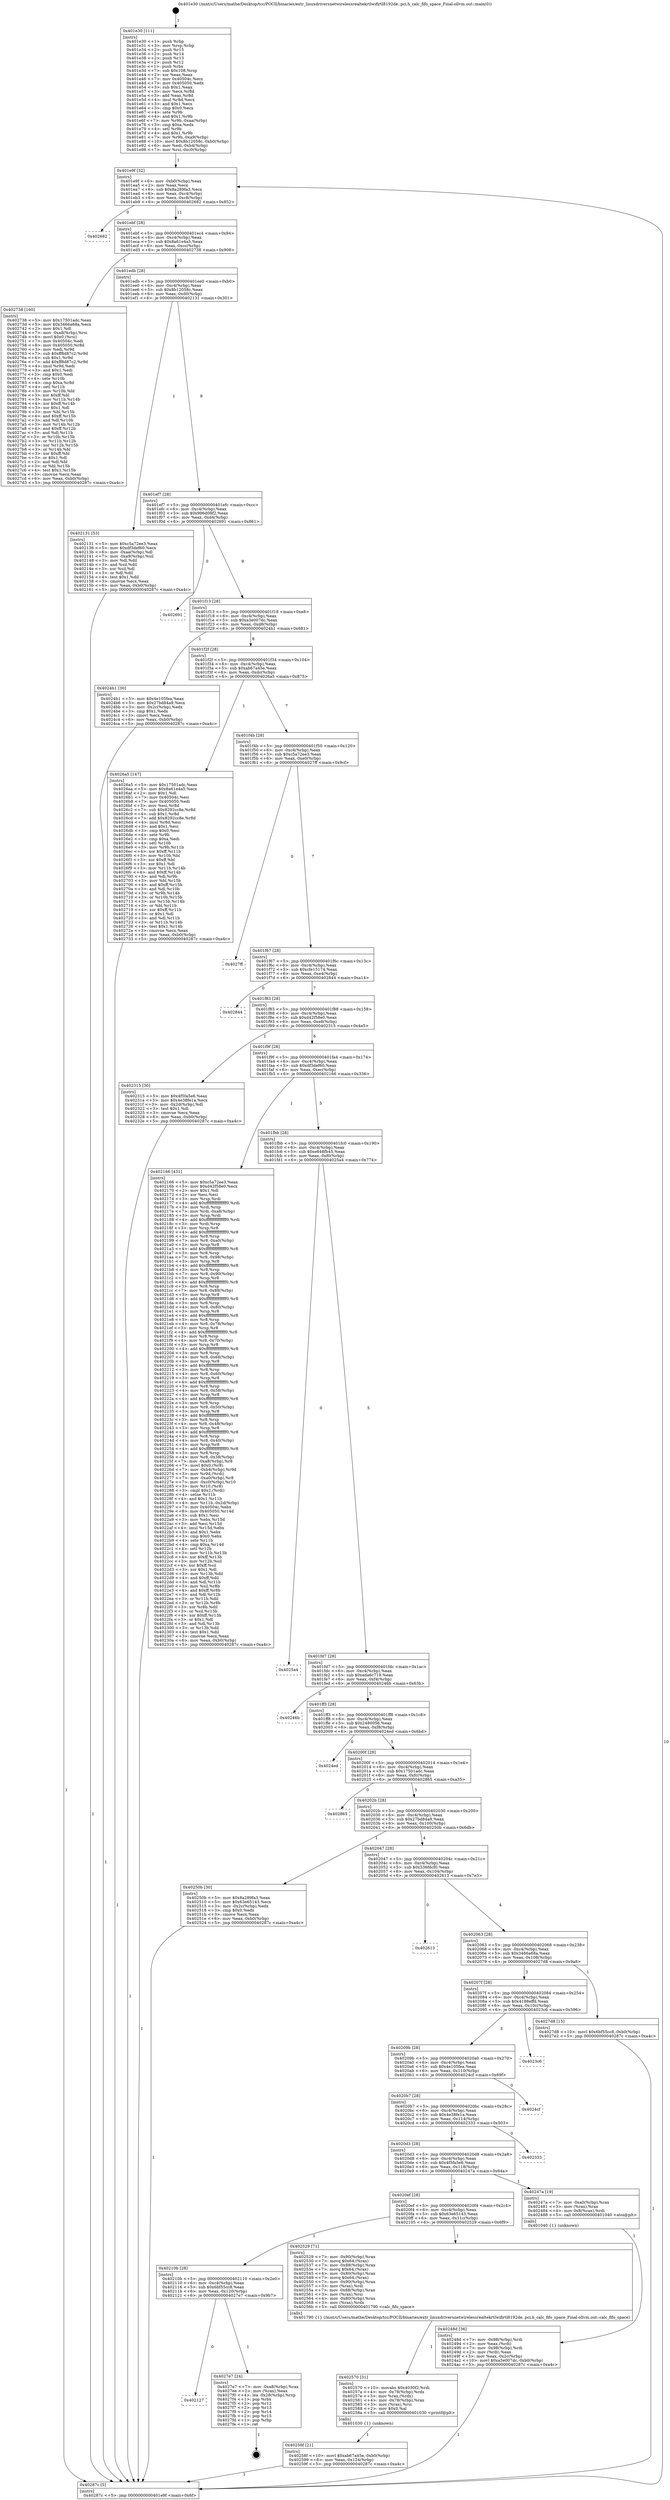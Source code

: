 digraph "0x401e30" {
  label = "0x401e30 (/mnt/c/Users/mathe/Desktop/tcc/POCII/binaries/extr_linuxdriversnetwirelessrealtekrtlwifirtl8192de..pci.h_calc_fifo_space_Final-ollvm.out::main(0))"
  labelloc = "t"
  node[shape=record]

  Entry [label="",width=0.3,height=0.3,shape=circle,fillcolor=black,style=filled]
  "0x401e9f" [label="{
     0x401e9f [32]\l
     | [instrs]\l
     &nbsp;&nbsp;0x401e9f \<+6\>: mov -0xb0(%rbp),%eax\l
     &nbsp;&nbsp;0x401ea5 \<+2\>: mov %eax,%ecx\l
     &nbsp;&nbsp;0x401ea7 \<+6\>: sub $0x8a289fa3,%ecx\l
     &nbsp;&nbsp;0x401ead \<+6\>: mov %eax,-0xc4(%rbp)\l
     &nbsp;&nbsp;0x401eb3 \<+6\>: mov %ecx,-0xc8(%rbp)\l
     &nbsp;&nbsp;0x401eb9 \<+6\>: je 0000000000402682 \<main+0x852\>\l
  }"]
  "0x402682" [label="{
     0x402682\l
  }", style=dashed]
  "0x401ebf" [label="{
     0x401ebf [28]\l
     | [instrs]\l
     &nbsp;&nbsp;0x401ebf \<+5\>: jmp 0000000000401ec4 \<main+0x94\>\l
     &nbsp;&nbsp;0x401ec4 \<+6\>: mov -0xc4(%rbp),%eax\l
     &nbsp;&nbsp;0x401eca \<+5\>: sub $0x8a61e4a5,%eax\l
     &nbsp;&nbsp;0x401ecf \<+6\>: mov %eax,-0xcc(%rbp)\l
     &nbsp;&nbsp;0x401ed5 \<+6\>: je 0000000000402738 \<main+0x908\>\l
  }"]
  Exit [label="",width=0.3,height=0.3,shape=circle,fillcolor=black,style=filled,peripheries=2]
  "0x402738" [label="{
     0x402738 [160]\l
     | [instrs]\l
     &nbsp;&nbsp;0x402738 \<+5\>: mov $0x17501adc,%eax\l
     &nbsp;&nbsp;0x40273d \<+5\>: mov $0x3466a68a,%ecx\l
     &nbsp;&nbsp;0x402742 \<+2\>: mov $0x1,%dl\l
     &nbsp;&nbsp;0x402744 \<+7\>: mov -0xa8(%rbp),%rsi\l
     &nbsp;&nbsp;0x40274b \<+6\>: movl $0x0,(%rsi)\l
     &nbsp;&nbsp;0x402751 \<+7\>: mov 0x40504c,%edi\l
     &nbsp;&nbsp;0x402758 \<+8\>: mov 0x405050,%r8d\l
     &nbsp;&nbsp;0x402760 \<+3\>: mov %edi,%r9d\l
     &nbsp;&nbsp;0x402763 \<+7\>: sub $0xff8d87c2,%r9d\l
     &nbsp;&nbsp;0x40276a \<+4\>: sub $0x1,%r9d\l
     &nbsp;&nbsp;0x40276e \<+7\>: add $0xff8d87c2,%r9d\l
     &nbsp;&nbsp;0x402775 \<+4\>: imul %r9d,%edi\l
     &nbsp;&nbsp;0x402779 \<+3\>: and $0x1,%edi\l
     &nbsp;&nbsp;0x40277c \<+3\>: cmp $0x0,%edi\l
     &nbsp;&nbsp;0x40277f \<+4\>: sete %r10b\l
     &nbsp;&nbsp;0x402783 \<+4\>: cmp $0xa,%r8d\l
     &nbsp;&nbsp;0x402787 \<+4\>: setl %r11b\l
     &nbsp;&nbsp;0x40278b \<+3\>: mov %r10b,%bl\l
     &nbsp;&nbsp;0x40278e \<+3\>: xor $0xff,%bl\l
     &nbsp;&nbsp;0x402791 \<+3\>: mov %r11b,%r14b\l
     &nbsp;&nbsp;0x402794 \<+4\>: xor $0xff,%r14b\l
     &nbsp;&nbsp;0x402798 \<+3\>: xor $0x1,%dl\l
     &nbsp;&nbsp;0x40279b \<+3\>: mov %bl,%r15b\l
     &nbsp;&nbsp;0x40279e \<+4\>: and $0xff,%r15b\l
     &nbsp;&nbsp;0x4027a2 \<+3\>: and %dl,%r10b\l
     &nbsp;&nbsp;0x4027a5 \<+3\>: mov %r14b,%r12b\l
     &nbsp;&nbsp;0x4027a8 \<+4\>: and $0xff,%r12b\l
     &nbsp;&nbsp;0x4027ac \<+3\>: and %dl,%r11b\l
     &nbsp;&nbsp;0x4027af \<+3\>: or %r10b,%r15b\l
     &nbsp;&nbsp;0x4027b2 \<+3\>: or %r11b,%r12b\l
     &nbsp;&nbsp;0x4027b5 \<+3\>: xor %r12b,%r15b\l
     &nbsp;&nbsp;0x4027b8 \<+3\>: or %r14b,%bl\l
     &nbsp;&nbsp;0x4027bb \<+3\>: xor $0xff,%bl\l
     &nbsp;&nbsp;0x4027be \<+3\>: or $0x1,%dl\l
     &nbsp;&nbsp;0x4027c1 \<+2\>: and %dl,%bl\l
     &nbsp;&nbsp;0x4027c3 \<+3\>: or %bl,%r15b\l
     &nbsp;&nbsp;0x4027c6 \<+4\>: test $0x1,%r15b\l
     &nbsp;&nbsp;0x4027ca \<+3\>: cmovne %ecx,%eax\l
     &nbsp;&nbsp;0x4027cd \<+6\>: mov %eax,-0xb0(%rbp)\l
     &nbsp;&nbsp;0x4027d3 \<+5\>: jmp 000000000040287c \<main+0xa4c\>\l
  }"]
  "0x401edb" [label="{
     0x401edb [28]\l
     | [instrs]\l
     &nbsp;&nbsp;0x401edb \<+5\>: jmp 0000000000401ee0 \<main+0xb0\>\l
     &nbsp;&nbsp;0x401ee0 \<+6\>: mov -0xc4(%rbp),%eax\l
     &nbsp;&nbsp;0x401ee6 \<+5\>: sub $0x8b12058c,%eax\l
     &nbsp;&nbsp;0x401eeb \<+6\>: mov %eax,-0xd0(%rbp)\l
     &nbsp;&nbsp;0x401ef1 \<+6\>: je 0000000000402131 \<main+0x301\>\l
  }"]
  "0x402127" [label="{
     0x402127\l
  }", style=dashed]
  "0x402131" [label="{
     0x402131 [53]\l
     | [instrs]\l
     &nbsp;&nbsp;0x402131 \<+5\>: mov $0xc5a72ee3,%eax\l
     &nbsp;&nbsp;0x402136 \<+5\>: mov $0xdf3def60,%ecx\l
     &nbsp;&nbsp;0x40213b \<+6\>: mov -0xaa(%rbp),%dl\l
     &nbsp;&nbsp;0x402141 \<+7\>: mov -0xa9(%rbp),%sil\l
     &nbsp;&nbsp;0x402148 \<+3\>: mov %dl,%dil\l
     &nbsp;&nbsp;0x40214b \<+3\>: and %sil,%dil\l
     &nbsp;&nbsp;0x40214e \<+3\>: xor %sil,%dl\l
     &nbsp;&nbsp;0x402151 \<+3\>: or %dl,%dil\l
     &nbsp;&nbsp;0x402154 \<+4\>: test $0x1,%dil\l
     &nbsp;&nbsp;0x402158 \<+3\>: cmovne %ecx,%eax\l
     &nbsp;&nbsp;0x40215b \<+6\>: mov %eax,-0xb0(%rbp)\l
     &nbsp;&nbsp;0x402161 \<+5\>: jmp 000000000040287c \<main+0xa4c\>\l
  }"]
  "0x401ef7" [label="{
     0x401ef7 [28]\l
     | [instrs]\l
     &nbsp;&nbsp;0x401ef7 \<+5\>: jmp 0000000000401efc \<main+0xcc\>\l
     &nbsp;&nbsp;0x401efc \<+6\>: mov -0xc4(%rbp),%eax\l
     &nbsp;&nbsp;0x401f02 \<+5\>: sub $0x996d08f2,%eax\l
     &nbsp;&nbsp;0x401f07 \<+6\>: mov %eax,-0xd4(%rbp)\l
     &nbsp;&nbsp;0x401f0d \<+6\>: je 0000000000402691 \<main+0x861\>\l
  }"]
  "0x40287c" [label="{
     0x40287c [5]\l
     | [instrs]\l
     &nbsp;&nbsp;0x40287c \<+5\>: jmp 0000000000401e9f \<main+0x6f\>\l
  }"]
  "0x401e30" [label="{
     0x401e30 [111]\l
     | [instrs]\l
     &nbsp;&nbsp;0x401e30 \<+1\>: push %rbp\l
     &nbsp;&nbsp;0x401e31 \<+3\>: mov %rsp,%rbp\l
     &nbsp;&nbsp;0x401e34 \<+2\>: push %r15\l
     &nbsp;&nbsp;0x401e36 \<+2\>: push %r14\l
     &nbsp;&nbsp;0x401e38 \<+2\>: push %r13\l
     &nbsp;&nbsp;0x401e3a \<+2\>: push %r12\l
     &nbsp;&nbsp;0x401e3c \<+1\>: push %rbx\l
     &nbsp;&nbsp;0x401e3d \<+7\>: sub $0x108,%rsp\l
     &nbsp;&nbsp;0x401e44 \<+2\>: xor %eax,%eax\l
     &nbsp;&nbsp;0x401e46 \<+7\>: mov 0x40504c,%ecx\l
     &nbsp;&nbsp;0x401e4d \<+7\>: mov 0x405050,%edx\l
     &nbsp;&nbsp;0x401e54 \<+3\>: sub $0x1,%eax\l
     &nbsp;&nbsp;0x401e57 \<+3\>: mov %ecx,%r8d\l
     &nbsp;&nbsp;0x401e5a \<+3\>: add %eax,%r8d\l
     &nbsp;&nbsp;0x401e5d \<+4\>: imul %r8d,%ecx\l
     &nbsp;&nbsp;0x401e61 \<+3\>: and $0x1,%ecx\l
     &nbsp;&nbsp;0x401e64 \<+3\>: cmp $0x0,%ecx\l
     &nbsp;&nbsp;0x401e67 \<+4\>: sete %r9b\l
     &nbsp;&nbsp;0x401e6b \<+4\>: and $0x1,%r9b\l
     &nbsp;&nbsp;0x401e6f \<+7\>: mov %r9b,-0xaa(%rbp)\l
     &nbsp;&nbsp;0x401e76 \<+3\>: cmp $0xa,%edx\l
     &nbsp;&nbsp;0x401e79 \<+4\>: setl %r9b\l
     &nbsp;&nbsp;0x401e7d \<+4\>: and $0x1,%r9b\l
     &nbsp;&nbsp;0x401e81 \<+7\>: mov %r9b,-0xa9(%rbp)\l
     &nbsp;&nbsp;0x401e88 \<+10\>: movl $0x8b12058c,-0xb0(%rbp)\l
     &nbsp;&nbsp;0x401e92 \<+6\>: mov %edi,-0xb4(%rbp)\l
     &nbsp;&nbsp;0x401e98 \<+7\>: mov %rsi,-0xc0(%rbp)\l
  }"]
  "0x4027e7" [label="{
     0x4027e7 [24]\l
     | [instrs]\l
     &nbsp;&nbsp;0x4027e7 \<+7\>: mov -0xa8(%rbp),%rax\l
     &nbsp;&nbsp;0x4027ee \<+2\>: mov (%rax),%eax\l
     &nbsp;&nbsp;0x4027f0 \<+4\>: lea -0x28(%rbp),%rsp\l
     &nbsp;&nbsp;0x4027f4 \<+1\>: pop %rbx\l
     &nbsp;&nbsp;0x4027f5 \<+2\>: pop %r12\l
     &nbsp;&nbsp;0x4027f7 \<+2\>: pop %r13\l
     &nbsp;&nbsp;0x4027f9 \<+2\>: pop %r14\l
     &nbsp;&nbsp;0x4027fb \<+2\>: pop %r15\l
     &nbsp;&nbsp;0x4027fd \<+1\>: pop %rbp\l
     &nbsp;&nbsp;0x4027fe \<+1\>: ret\l
  }"]
  "0x402691" [label="{
     0x402691\l
  }", style=dashed]
  "0x401f13" [label="{
     0x401f13 [28]\l
     | [instrs]\l
     &nbsp;&nbsp;0x401f13 \<+5\>: jmp 0000000000401f18 \<main+0xe8\>\l
     &nbsp;&nbsp;0x401f18 \<+6\>: mov -0xc4(%rbp),%eax\l
     &nbsp;&nbsp;0x401f1e \<+5\>: sub $0xa3e007dc,%eax\l
     &nbsp;&nbsp;0x401f23 \<+6\>: mov %eax,-0xd8(%rbp)\l
     &nbsp;&nbsp;0x401f29 \<+6\>: je 00000000004024b1 \<main+0x681\>\l
  }"]
  "0x40258f" [label="{
     0x40258f [21]\l
     | [instrs]\l
     &nbsp;&nbsp;0x40258f \<+10\>: movl $0xab67a45e,-0xb0(%rbp)\l
     &nbsp;&nbsp;0x402599 \<+6\>: mov %eax,-0x124(%rbp)\l
     &nbsp;&nbsp;0x40259f \<+5\>: jmp 000000000040287c \<main+0xa4c\>\l
  }"]
  "0x4024b1" [label="{
     0x4024b1 [30]\l
     | [instrs]\l
     &nbsp;&nbsp;0x4024b1 \<+5\>: mov $0x4e105fea,%eax\l
     &nbsp;&nbsp;0x4024b6 \<+5\>: mov $0x27bd84a9,%ecx\l
     &nbsp;&nbsp;0x4024bb \<+3\>: mov -0x2c(%rbp),%edx\l
     &nbsp;&nbsp;0x4024be \<+3\>: cmp $0x1,%edx\l
     &nbsp;&nbsp;0x4024c1 \<+3\>: cmovl %ecx,%eax\l
     &nbsp;&nbsp;0x4024c4 \<+6\>: mov %eax,-0xb0(%rbp)\l
     &nbsp;&nbsp;0x4024ca \<+5\>: jmp 000000000040287c \<main+0xa4c\>\l
  }"]
  "0x401f2f" [label="{
     0x401f2f [28]\l
     | [instrs]\l
     &nbsp;&nbsp;0x401f2f \<+5\>: jmp 0000000000401f34 \<main+0x104\>\l
     &nbsp;&nbsp;0x401f34 \<+6\>: mov -0xc4(%rbp),%eax\l
     &nbsp;&nbsp;0x401f3a \<+5\>: sub $0xab67a45e,%eax\l
     &nbsp;&nbsp;0x401f3f \<+6\>: mov %eax,-0xdc(%rbp)\l
     &nbsp;&nbsp;0x401f45 \<+6\>: je 00000000004026a5 \<main+0x875\>\l
  }"]
  "0x402570" [label="{
     0x402570 [31]\l
     | [instrs]\l
     &nbsp;&nbsp;0x402570 \<+10\>: movabs $0x4030f2,%rdi\l
     &nbsp;&nbsp;0x40257a \<+4\>: mov -0x78(%rbp),%rdx\l
     &nbsp;&nbsp;0x40257e \<+3\>: mov %rax,(%rdx)\l
     &nbsp;&nbsp;0x402581 \<+4\>: mov -0x78(%rbp),%rax\l
     &nbsp;&nbsp;0x402585 \<+3\>: mov (%rax),%rsi\l
     &nbsp;&nbsp;0x402588 \<+2\>: mov $0x0,%al\l
     &nbsp;&nbsp;0x40258a \<+5\>: call 0000000000401030 \<printf@plt\>\l
     | [calls]\l
     &nbsp;&nbsp;0x401030 \{1\} (unknown)\l
  }"]
  "0x4026a5" [label="{
     0x4026a5 [147]\l
     | [instrs]\l
     &nbsp;&nbsp;0x4026a5 \<+5\>: mov $0x17501adc,%eax\l
     &nbsp;&nbsp;0x4026aa \<+5\>: mov $0x8a61e4a5,%ecx\l
     &nbsp;&nbsp;0x4026af \<+2\>: mov $0x1,%dl\l
     &nbsp;&nbsp;0x4026b1 \<+7\>: mov 0x40504c,%esi\l
     &nbsp;&nbsp;0x4026b8 \<+7\>: mov 0x405050,%edi\l
     &nbsp;&nbsp;0x4026bf \<+3\>: mov %esi,%r8d\l
     &nbsp;&nbsp;0x4026c2 \<+7\>: sub $0x8292cc8e,%r8d\l
     &nbsp;&nbsp;0x4026c9 \<+4\>: sub $0x1,%r8d\l
     &nbsp;&nbsp;0x4026cd \<+7\>: add $0x8292cc8e,%r8d\l
     &nbsp;&nbsp;0x4026d4 \<+4\>: imul %r8d,%esi\l
     &nbsp;&nbsp;0x4026d8 \<+3\>: and $0x1,%esi\l
     &nbsp;&nbsp;0x4026db \<+3\>: cmp $0x0,%esi\l
     &nbsp;&nbsp;0x4026de \<+4\>: sete %r9b\l
     &nbsp;&nbsp;0x4026e2 \<+3\>: cmp $0xa,%edi\l
     &nbsp;&nbsp;0x4026e5 \<+4\>: setl %r10b\l
     &nbsp;&nbsp;0x4026e9 \<+3\>: mov %r9b,%r11b\l
     &nbsp;&nbsp;0x4026ec \<+4\>: xor $0xff,%r11b\l
     &nbsp;&nbsp;0x4026f0 \<+3\>: mov %r10b,%bl\l
     &nbsp;&nbsp;0x4026f3 \<+3\>: xor $0xff,%bl\l
     &nbsp;&nbsp;0x4026f6 \<+3\>: xor $0x1,%dl\l
     &nbsp;&nbsp;0x4026f9 \<+3\>: mov %r11b,%r14b\l
     &nbsp;&nbsp;0x4026fc \<+4\>: and $0xff,%r14b\l
     &nbsp;&nbsp;0x402700 \<+3\>: and %dl,%r9b\l
     &nbsp;&nbsp;0x402703 \<+3\>: mov %bl,%r15b\l
     &nbsp;&nbsp;0x402706 \<+4\>: and $0xff,%r15b\l
     &nbsp;&nbsp;0x40270a \<+3\>: and %dl,%r10b\l
     &nbsp;&nbsp;0x40270d \<+3\>: or %r9b,%r14b\l
     &nbsp;&nbsp;0x402710 \<+3\>: or %r10b,%r15b\l
     &nbsp;&nbsp;0x402713 \<+3\>: xor %r15b,%r14b\l
     &nbsp;&nbsp;0x402716 \<+3\>: or %bl,%r11b\l
     &nbsp;&nbsp;0x402719 \<+4\>: xor $0xff,%r11b\l
     &nbsp;&nbsp;0x40271d \<+3\>: or $0x1,%dl\l
     &nbsp;&nbsp;0x402720 \<+3\>: and %dl,%r11b\l
     &nbsp;&nbsp;0x402723 \<+3\>: or %r11b,%r14b\l
     &nbsp;&nbsp;0x402726 \<+4\>: test $0x1,%r14b\l
     &nbsp;&nbsp;0x40272a \<+3\>: cmovne %ecx,%eax\l
     &nbsp;&nbsp;0x40272d \<+6\>: mov %eax,-0xb0(%rbp)\l
     &nbsp;&nbsp;0x402733 \<+5\>: jmp 000000000040287c \<main+0xa4c\>\l
  }"]
  "0x401f4b" [label="{
     0x401f4b [28]\l
     | [instrs]\l
     &nbsp;&nbsp;0x401f4b \<+5\>: jmp 0000000000401f50 \<main+0x120\>\l
     &nbsp;&nbsp;0x401f50 \<+6\>: mov -0xc4(%rbp),%eax\l
     &nbsp;&nbsp;0x401f56 \<+5\>: sub $0xc5a72ee3,%eax\l
     &nbsp;&nbsp;0x401f5b \<+6\>: mov %eax,-0xe0(%rbp)\l
     &nbsp;&nbsp;0x401f61 \<+6\>: je 00000000004027ff \<main+0x9cf\>\l
  }"]
  "0x40210b" [label="{
     0x40210b [28]\l
     | [instrs]\l
     &nbsp;&nbsp;0x40210b \<+5\>: jmp 0000000000402110 \<main+0x2e0\>\l
     &nbsp;&nbsp;0x402110 \<+6\>: mov -0xc4(%rbp),%eax\l
     &nbsp;&nbsp;0x402116 \<+5\>: sub $0x6bf55cc8,%eax\l
     &nbsp;&nbsp;0x40211b \<+6\>: mov %eax,-0x120(%rbp)\l
     &nbsp;&nbsp;0x402121 \<+6\>: je 00000000004027e7 \<main+0x9b7\>\l
  }"]
  "0x4027ff" [label="{
     0x4027ff\l
  }", style=dashed]
  "0x401f67" [label="{
     0x401f67 [28]\l
     | [instrs]\l
     &nbsp;&nbsp;0x401f67 \<+5\>: jmp 0000000000401f6c \<main+0x13c\>\l
     &nbsp;&nbsp;0x401f6c \<+6\>: mov -0xc4(%rbp),%eax\l
     &nbsp;&nbsp;0x401f72 \<+5\>: sub $0xcfe15174,%eax\l
     &nbsp;&nbsp;0x401f77 \<+6\>: mov %eax,-0xe4(%rbp)\l
     &nbsp;&nbsp;0x401f7d \<+6\>: je 0000000000402844 \<main+0xa14\>\l
  }"]
  "0x402529" [label="{
     0x402529 [71]\l
     | [instrs]\l
     &nbsp;&nbsp;0x402529 \<+7\>: mov -0x90(%rbp),%rax\l
     &nbsp;&nbsp;0x402530 \<+7\>: movq $0x64,(%rax)\l
     &nbsp;&nbsp;0x402537 \<+7\>: mov -0x88(%rbp),%rax\l
     &nbsp;&nbsp;0x40253e \<+7\>: movq $0x64,(%rax)\l
     &nbsp;&nbsp;0x402545 \<+4\>: mov -0x80(%rbp),%rax\l
     &nbsp;&nbsp;0x402549 \<+7\>: movq $0x64,(%rax)\l
     &nbsp;&nbsp;0x402550 \<+7\>: mov -0x90(%rbp),%rax\l
     &nbsp;&nbsp;0x402557 \<+3\>: mov (%rax),%rdi\l
     &nbsp;&nbsp;0x40255a \<+7\>: mov -0x88(%rbp),%rax\l
     &nbsp;&nbsp;0x402561 \<+3\>: mov (%rax),%rsi\l
     &nbsp;&nbsp;0x402564 \<+4\>: mov -0x80(%rbp),%rax\l
     &nbsp;&nbsp;0x402568 \<+3\>: mov (%rax),%rdx\l
     &nbsp;&nbsp;0x40256b \<+5\>: call 0000000000401790 \<calc_fifo_space\>\l
     | [calls]\l
     &nbsp;&nbsp;0x401790 \{1\} (/mnt/c/Users/mathe/Desktop/tcc/POCII/binaries/extr_linuxdriversnetwirelessrealtekrtlwifirtl8192de..pci.h_calc_fifo_space_Final-ollvm.out::calc_fifo_space)\l
  }"]
  "0x402844" [label="{
     0x402844\l
  }", style=dashed]
  "0x401f83" [label="{
     0x401f83 [28]\l
     | [instrs]\l
     &nbsp;&nbsp;0x401f83 \<+5\>: jmp 0000000000401f88 \<main+0x158\>\l
     &nbsp;&nbsp;0x401f88 \<+6\>: mov -0xc4(%rbp),%eax\l
     &nbsp;&nbsp;0x401f8e \<+5\>: sub $0xd42f58e0,%eax\l
     &nbsp;&nbsp;0x401f93 \<+6\>: mov %eax,-0xe8(%rbp)\l
     &nbsp;&nbsp;0x401f99 \<+6\>: je 0000000000402315 \<main+0x4e5\>\l
  }"]
  "0x40248d" [label="{
     0x40248d [36]\l
     | [instrs]\l
     &nbsp;&nbsp;0x40248d \<+7\>: mov -0x98(%rbp),%rdi\l
     &nbsp;&nbsp;0x402494 \<+2\>: mov %eax,(%rdi)\l
     &nbsp;&nbsp;0x402496 \<+7\>: mov -0x98(%rbp),%rdi\l
     &nbsp;&nbsp;0x40249d \<+2\>: mov (%rdi),%eax\l
     &nbsp;&nbsp;0x40249f \<+3\>: mov %eax,-0x2c(%rbp)\l
     &nbsp;&nbsp;0x4024a2 \<+10\>: movl $0xa3e007dc,-0xb0(%rbp)\l
     &nbsp;&nbsp;0x4024ac \<+5\>: jmp 000000000040287c \<main+0xa4c\>\l
  }"]
  "0x402315" [label="{
     0x402315 [30]\l
     | [instrs]\l
     &nbsp;&nbsp;0x402315 \<+5\>: mov $0x4f5fa5e6,%eax\l
     &nbsp;&nbsp;0x40231a \<+5\>: mov $0x4e38fe1a,%ecx\l
     &nbsp;&nbsp;0x40231f \<+3\>: mov -0x2d(%rbp),%dl\l
     &nbsp;&nbsp;0x402322 \<+3\>: test $0x1,%dl\l
     &nbsp;&nbsp;0x402325 \<+3\>: cmovne %ecx,%eax\l
     &nbsp;&nbsp;0x402328 \<+6\>: mov %eax,-0xb0(%rbp)\l
     &nbsp;&nbsp;0x40232e \<+5\>: jmp 000000000040287c \<main+0xa4c\>\l
  }"]
  "0x401f9f" [label="{
     0x401f9f [28]\l
     | [instrs]\l
     &nbsp;&nbsp;0x401f9f \<+5\>: jmp 0000000000401fa4 \<main+0x174\>\l
     &nbsp;&nbsp;0x401fa4 \<+6\>: mov -0xc4(%rbp),%eax\l
     &nbsp;&nbsp;0x401faa \<+5\>: sub $0xdf3def60,%eax\l
     &nbsp;&nbsp;0x401faf \<+6\>: mov %eax,-0xec(%rbp)\l
     &nbsp;&nbsp;0x401fb5 \<+6\>: je 0000000000402166 \<main+0x336\>\l
  }"]
  "0x4020ef" [label="{
     0x4020ef [28]\l
     | [instrs]\l
     &nbsp;&nbsp;0x4020ef \<+5\>: jmp 00000000004020f4 \<main+0x2c4\>\l
     &nbsp;&nbsp;0x4020f4 \<+6\>: mov -0xc4(%rbp),%eax\l
     &nbsp;&nbsp;0x4020fa \<+5\>: sub $0x63e65143,%eax\l
     &nbsp;&nbsp;0x4020ff \<+6\>: mov %eax,-0x11c(%rbp)\l
     &nbsp;&nbsp;0x402105 \<+6\>: je 0000000000402529 \<main+0x6f9\>\l
  }"]
  "0x402166" [label="{
     0x402166 [431]\l
     | [instrs]\l
     &nbsp;&nbsp;0x402166 \<+5\>: mov $0xc5a72ee3,%eax\l
     &nbsp;&nbsp;0x40216b \<+5\>: mov $0xd42f58e0,%ecx\l
     &nbsp;&nbsp;0x402170 \<+2\>: mov $0x1,%dl\l
     &nbsp;&nbsp;0x402172 \<+2\>: xor %esi,%esi\l
     &nbsp;&nbsp;0x402174 \<+3\>: mov %rsp,%rdi\l
     &nbsp;&nbsp;0x402177 \<+4\>: add $0xfffffffffffffff0,%rdi\l
     &nbsp;&nbsp;0x40217b \<+3\>: mov %rdi,%rsp\l
     &nbsp;&nbsp;0x40217e \<+7\>: mov %rdi,-0xa8(%rbp)\l
     &nbsp;&nbsp;0x402185 \<+3\>: mov %rsp,%rdi\l
     &nbsp;&nbsp;0x402188 \<+4\>: add $0xfffffffffffffff0,%rdi\l
     &nbsp;&nbsp;0x40218c \<+3\>: mov %rdi,%rsp\l
     &nbsp;&nbsp;0x40218f \<+3\>: mov %rsp,%r8\l
     &nbsp;&nbsp;0x402192 \<+4\>: add $0xfffffffffffffff0,%r8\l
     &nbsp;&nbsp;0x402196 \<+3\>: mov %r8,%rsp\l
     &nbsp;&nbsp;0x402199 \<+7\>: mov %r8,-0xa0(%rbp)\l
     &nbsp;&nbsp;0x4021a0 \<+3\>: mov %rsp,%r8\l
     &nbsp;&nbsp;0x4021a3 \<+4\>: add $0xfffffffffffffff0,%r8\l
     &nbsp;&nbsp;0x4021a7 \<+3\>: mov %r8,%rsp\l
     &nbsp;&nbsp;0x4021aa \<+7\>: mov %r8,-0x98(%rbp)\l
     &nbsp;&nbsp;0x4021b1 \<+3\>: mov %rsp,%r8\l
     &nbsp;&nbsp;0x4021b4 \<+4\>: add $0xfffffffffffffff0,%r8\l
     &nbsp;&nbsp;0x4021b8 \<+3\>: mov %r8,%rsp\l
     &nbsp;&nbsp;0x4021bb \<+7\>: mov %r8,-0x90(%rbp)\l
     &nbsp;&nbsp;0x4021c2 \<+3\>: mov %rsp,%r8\l
     &nbsp;&nbsp;0x4021c5 \<+4\>: add $0xfffffffffffffff0,%r8\l
     &nbsp;&nbsp;0x4021c9 \<+3\>: mov %r8,%rsp\l
     &nbsp;&nbsp;0x4021cc \<+7\>: mov %r8,-0x88(%rbp)\l
     &nbsp;&nbsp;0x4021d3 \<+3\>: mov %rsp,%r8\l
     &nbsp;&nbsp;0x4021d6 \<+4\>: add $0xfffffffffffffff0,%r8\l
     &nbsp;&nbsp;0x4021da \<+3\>: mov %r8,%rsp\l
     &nbsp;&nbsp;0x4021dd \<+4\>: mov %r8,-0x80(%rbp)\l
     &nbsp;&nbsp;0x4021e1 \<+3\>: mov %rsp,%r8\l
     &nbsp;&nbsp;0x4021e4 \<+4\>: add $0xfffffffffffffff0,%r8\l
     &nbsp;&nbsp;0x4021e8 \<+3\>: mov %r8,%rsp\l
     &nbsp;&nbsp;0x4021eb \<+4\>: mov %r8,-0x78(%rbp)\l
     &nbsp;&nbsp;0x4021ef \<+3\>: mov %rsp,%r8\l
     &nbsp;&nbsp;0x4021f2 \<+4\>: add $0xfffffffffffffff0,%r8\l
     &nbsp;&nbsp;0x4021f6 \<+3\>: mov %r8,%rsp\l
     &nbsp;&nbsp;0x4021f9 \<+4\>: mov %r8,-0x70(%rbp)\l
     &nbsp;&nbsp;0x4021fd \<+3\>: mov %rsp,%r8\l
     &nbsp;&nbsp;0x402200 \<+4\>: add $0xfffffffffffffff0,%r8\l
     &nbsp;&nbsp;0x402204 \<+3\>: mov %r8,%rsp\l
     &nbsp;&nbsp;0x402207 \<+4\>: mov %r8,-0x68(%rbp)\l
     &nbsp;&nbsp;0x40220b \<+3\>: mov %rsp,%r8\l
     &nbsp;&nbsp;0x40220e \<+4\>: add $0xfffffffffffffff0,%r8\l
     &nbsp;&nbsp;0x402212 \<+3\>: mov %r8,%rsp\l
     &nbsp;&nbsp;0x402215 \<+4\>: mov %r8,-0x60(%rbp)\l
     &nbsp;&nbsp;0x402219 \<+3\>: mov %rsp,%r8\l
     &nbsp;&nbsp;0x40221c \<+4\>: add $0xfffffffffffffff0,%r8\l
     &nbsp;&nbsp;0x402220 \<+3\>: mov %r8,%rsp\l
     &nbsp;&nbsp;0x402223 \<+4\>: mov %r8,-0x58(%rbp)\l
     &nbsp;&nbsp;0x402227 \<+3\>: mov %rsp,%r8\l
     &nbsp;&nbsp;0x40222a \<+4\>: add $0xfffffffffffffff0,%r8\l
     &nbsp;&nbsp;0x40222e \<+3\>: mov %r8,%rsp\l
     &nbsp;&nbsp;0x402231 \<+4\>: mov %r8,-0x50(%rbp)\l
     &nbsp;&nbsp;0x402235 \<+3\>: mov %rsp,%r8\l
     &nbsp;&nbsp;0x402238 \<+4\>: add $0xfffffffffffffff0,%r8\l
     &nbsp;&nbsp;0x40223c \<+3\>: mov %r8,%rsp\l
     &nbsp;&nbsp;0x40223f \<+4\>: mov %r8,-0x48(%rbp)\l
     &nbsp;&nbsp;0x402243 \<+3\>: mov %rsp,%r8\l
     &nbsp;&nbsp;0x402246 \<+4\>: add $0xfffffffffffffff0,%r8\l
     &nbsp;&nbsp;0x40224a \<+3\>: mov %r8,%rsp\l
     &nbsp;&nbsp;0x40224d \<+4\>: mov %r8,-0x40(%rbp)\l
     &nbsp;&nbsp;0x402251 \<+3\>: mov %rsp,%r8\l
     &nbsp;&nbsp;0x402254 \<+4\>: add $0xfffffffffffffff0,%r8\l
     &nbsp;&nbsp;0x402258 \<+3\>: mov %r8,%rsp\l
     &nbsp;&nbsp;0x40225b \<+4\>: mov %r8,-0x38(%rbp)\l
     &nbsp;&nbsp;0x40225f \<+7\>: mov -0xa8(%rbp),%r8\l
     &nbsp;&nbsp;0x402266 \<+7\>: movl $0x0,(%r8)\l
     &nbsp;&nbsp;0x40226d \<+7\>: mov -0xb4(%rbp),%r9d\l
     &nbsp;&nbsp;0x402274 \<+3\>: mov %r9d,(%rdi)\l
     &nbsp;&nbsp;0x402277 \<+7\>: mov -0xa0(%rbp),%r8\l
     &nbsp;&nbsp;0x40227e \<+7\>: mov -0xc0(%rbp),%r10\l
     &nbsp;&nbsp;0x402285 \<+3\>: mov %r10,(%r8)\l
     &nbsp;&nbsp;0x402288 \<+3\>: cmpl $0x2,(%rdi)\l
     &nbsp;&nbsp;0x40228b \<+4\>: setne %r11b\l
     &nbsp;&nbsp;0x40228f \<+4\>: and $0x1,%r11b\l
     &nbsp;&nbsp;0x402293 \<+4\>: mov %r11b,-0x2d(%rbp)\l
     &nbsp;&nbsp;0x402297 \<+7\>: mov 0x40504c,%ebx\l
     &nbsp;&nbsp;0x40229e \<+8\>: mov 0x405050,%r14d\l
     &nbsp;&nbsp;0x4022a6 \<+3\>: sub $0x1,%esi\l
     &nbsp;&nbsp;0x4022a9 \<+3\>: mov %ebx,%r15d\l
     &nbsp;&nbsp;0x4022ac \<+3\>: add %esi,%r15d\l
     &nbsp;&nbsp;0x4022af \<+4\>: imul %r15d,%ebx\l
     &nbsp;&nbsp;0x4022b3 \<+3\>: and $0x1,%ebx\l
     &nbsp;&nbsp;0x4022b6 \<+3\>: cmp $0x0,%ebx\l
     &nbsp;&nbsp;0x4022b9 \<+4\>: sete %r11b\l
     &nbsp;&nbsp;0x4022bd \<+4\>: cmp $0xa,%r14d\l
     &nbsp;&nbsp;0x4022c1 \<+4\>: setl %r12b\l
     &nbsp;&nbsp;0x4022c5 \<+3\>: mov %r11b,%r13b\l
     &nbsp;&nbsp;0x4022c8 \<+4\>: xor $0xff,%r13b\l
     &nbsp;&nbsp;0x4022cc \<+3\>: mov %r12b,%sil\l
     &nbsp;&nbsp;0x4022cf \<+4\>: xor $0xff,%sil\l
     &nbsp;&nbsp;0x4022d3 \<+3\>: xor $0x1,%dl\l
     &nbsp;&nbsp;0x4022d6 \<+3\>: mov %r13b,%dil\l
     &nbsp;&nbsp;0x4022d9 \<+4\>: and $0xff,%dil\l
     &nbsp;&nbsp;0x4022dd \<+3\>: and %dl,%r11b\l
     &nbsp;&nbsp;0x4022e0 \<+3\>: mov %sil,%r8b\l
     &nbsp;&nbsp;0x4022e3 \<+4\>: and $0xff,%r8b\l
     &nbsp;&nbsp;0x4022e7 \<+3\>: and %dl,%r12b\l
     &nbsp;&nbsp;0x4022ea \<+3\>: or %r11b,%dil\l
     &nbsp;&nbsp;0x4022ed \<+3\>: or %r12b,%r8b\l
     &nbsp;&nbsp;0x4022f0 \<+3\>: xor %r8b,%dil\l
     &nbsp;&nbsp;0x4022f3 \<+3\>: or %sil,%r13b\l
     &nbsp;&nbsp;0x4022f6 \<+4\>: xor $0xff,%r13b\l
     &nbsp;&nbsp;0x4022fa \<+3\>: or $0x1,%dl\l
     &nbsp;&nbsp;0x4022fd \<+3\>: and %dl,%r13b\l
     &nbsp;&nbsp;0x402300 \<+3\>: or %r13b,%dil\l
     &nbsp;&nbsp;0x402303 \<+4\>: test $0x1,%dil\l
     &nbsp;&nbsp;0x402307 \<+3\>: cmovne %ecx,%eax\l
     &nbsp;&nbsp;0x40230a \<+6\>: mov %eax,-0xb0(%rbp)\l
     &nbsp;&nbsp;0x402310 \<+5\>: jmp 000000000040287c \<main+0xa4c\>\l
  }"]
  "0x401fbb" [label="{
     0x401fbb [28]\l
     | [instrs]\l
     &nbsp;&nbsp;0x401fbb \<+5\>: jmp 0000000000401fc0 \<main+0x190\>\l
     &nbsp;&nbsp;0x401fc0 \<+6\>: mov -0xc4(%rbp),%eax\l
     &nbsp;&nbsp;0x401fc6 \<+5\>: sub $0xe648fb45,%eax\l
     &nbsp;&nbsp;0x401fcb \<+6\>: mov %eax,-0xf0(%rbp)\l
     &nbsp;&nbsp;0x401fd1 \<+6\>: je 00000000004025a4 \<main+0x774\>\l
  }"]
  "0x40247a" [label="{
     0x40247a [19]\l
     | [instrs]\l
     &nbsp;&nbsp;0x40247a \<+7\>: mov -0xa0(%rbp),%rax\l
     &nbsp;&nbsp;0x402481 \<+3\>: mov (%rax),%rax\l
     &nbsp;&nbsp;0x402484 \<+4\>: mov 0x8(%rax),%rdi\l
     &nbsp;&nbsp;0x402488 \<+5\>: call 0000000000401040 \<atoi@plt\>\l
     | [calls]\l
     &nbsp;&nbsp;0x401040 \{1\} (unknown)\l
  }"]
  "0x4020d3" [label="{
     0x4020d3 [28]\l
     | [instrs]\l
     &nbsp;&nbsp;0x4020d3 \<+5\>: jmp 00000000004020d8 \<main+0x2a8\>\l
     &nbsp;&nbsp;0x4020d8 \<+6\>: mov -0xc4(%rbp),%eax\l
     &nbsp;&nbsp;0x4020de \<+5\>: sub $0x4f5fa5e6,%eax\l
     &nbsp;&nbsp;0x4020e3 \<+6\>: mov %eax,-0x118(%rbp)\l
     &nbsp;&nbsp;0x4020e9 \<+6\>: je 000000000040247a \<main+0x64a\>\l
  }"]
  "0x4025a4" [label="{
     0x4025a4\l
  }", style=dashed]
  "0x401fd7" [label="{
     0x401fd7 [28]\l
     | [instrs]\l
     &nbsp;&nbsp;0x401fd7 \<+5\>: jmp 0000000000401fdc \<main+0x1ac\>\l
     &nbsp;&nbsp;0x401fdc \<+6\>: mov -0xc4(%rbp),%eax\l
     &nbsp;&nbsp;0x401fe2 \<+5\>: sub $0xeda6c719,%eax\l
     &nbsp;&nbsp;0x401fe7 \<+6\>: mov %eax,-0xf4(%rbp)\l
     &nbsp;&nbsp;0x401fed \<+6\>: je 000000000040246b \<main+0x63b\>\l
  }"]
  "0x402333" [label="{
     0x402333\l
  }", style=dashed]
  "0x40246b" [label="{
     0x40246b\l
  }", style=dashed]
  "0x401ff3" [label="{
     0x401ff3 [28]\l
     | [instrs]\l
     &nbsp;&nbsp;0x401ff3 \<+5\>: jmp 0000000000401ff8 \<main+0x1c8\>\l
     &nbsp;&nbsp;0x401ff8 \<+6\>: mov -0xc4(%rbp),%eax\l
     &nbsp;&nbsp;0x401ffe \<+5\>: sub $0x2480056,%eax\l
     &nbsp;&nbsp;0x402003 \<+6\>: mov %eax,-0xf8(%rbp)\l
     &nbsp;&nbsp;0x402009 \<+6\>: je 00000000004024ed \<main+0x6bd\>\l
  }"]
  "0x4020b7" [label="{
     0x4020b7 [28]\l
     | [instrs]\l
     &nbsp;&nbsp;0x4020b7 \<+5\>: jmp 00000000004020bc \<main+0x28c\>\l
     &nbsp;&nbsp;0x4020bc \<+6\>: mov -0xc4(%rbp),%eax\l
     &nbsp;&nbsp;0x4020c2 \<+5\>: sub $0x4e38fe1a,%eax\l
     &nbsp;&nbsp;0x4020c7 \<+6\>: mov %eax,-0x114(%rbp)\l
     &nbsp;&nbsp;0x4020cd \<+6\>: je 0000000000402333 \<main+0x503\>\l
  }"]
  "0x4024ed" [label="{
     0x4024ed\l
  }", style=dashed]
  "0x40200f" [label="{
     0x40200f [28]\l
     | [instrs]\l
     &nbsp;&nbsp;0x40200f \<+5\>: jmp 0000000000402014 \<main+0x1e4\>\l
     &nbsp;&nbsp;0x402014 \<+6\>: mov -0xc4(%rbp),%eax\l
     &nbsp;&nbsp;0x40201a \<+5\>: sub $0x17501adc,%eax\l
     &nbsp;&nbsp;0x40201f \<+6\>: mov %eax,-0xfc(%rbp)\l
     &nbsp;&nbsp;0x402025 \<+6\>: je 0000000000402865 \<main+0xa35\>\l
  }"]
  "0x4024cf" [label="{
     0x4024cf\l
  }", style=dashed]
  "0x402865" [label="{
     0x402865\l
  }", style=dashed]
  "0x40202b" [label="{
     0x40202b [28]\l
     | [instrs]\l
     &nbsp;&nbsp;0x40202b \<+5\>: jmp 0000000000402030 \<main+0x200\>\l
     &nbsp;&nbsp;0x402030 \<+6\>: mov -0xc4(%rbp),%eax\l
     &nbsp;&nbsp;0x402036 \<+5\>: sub $0x27bd84a9,%eax\l
     &nbsp;&nbsp;0x40203b \<+6\>: mov %eax,-0x100(%rbp)\l
     &nbsp;&nbsp;0x402041 \<+6\>: je 000000000040250b \<main+0x6db\>\l
  }"]
  "0x40209b" [label="{
     0x40209b [28]\l
     | [instrs]\l
     &nbsp;&nbsp;0x40209b \<+5\>: jmp 00000000004020a0 \<main+0x270\>\l
     &nbsp;&nbsp;0x4020a0 \<+6\>: mov -0xc4(%rbp),%eax\l
     &nbsp;&nbsp;0x4020a6 \<+5\>: sub $0x4e105fea,%eax\l
     &nbsp;&nbsp;0x4020ab \<+6\>: mov %eax,-0x110(%rbp)\l
     &nbsp;&nbsp;0x4020b1 \<+6\>: je 00000000004024cf \<main+0x69f\>\l
  }"]
  "0x40250b" [label="{
     0x40250b [30]\l
     | [instrs]\l
     &nbsp;&nbsp;0x40250b \<+5\>: mov $0x8a289fa3,%eax\l
     &nbsp;&nbsp;0x402510 \<+5\>: mov $0x63e65143,%ecx\l
     &nbsp;&nbsp;0x402515 \<+3\>: mov -0x2c(%rbp),%edx\l
     &nbsp;&nbsp;0x402518 \<+3\>: cmp $0x0,%edx\l
     &nbsp;&nbsp;0x40251b \<+3\>: cmove %ecx,%eax\l
     &nbsp;&nbsp;0x40251e \<+6\>: mov %eax,-0xb0(%rbp)\l
     &nbsp;&nbsp;0x402524 \<+5\>: jmp 000000000040287c \<main+0xa4c\>\l
  }"]
  "0x402047" [label="{
     0x402047 [28]\l
     | [instrs]\l
     &nbsp;&nbsp;0x402047 \<+5\>: jmp 000000000040204c \<main+0x21c\>\l
     &nbsp;&nbsp;0x40204c \<+6\>: mov -0xc4(%rbp),%eax\l
     &nbsp;&nbsp;0x402052 \<+5\>: sub $0x336fdcf0,%eax\l
     &nbsp;&nbsp;0x402057 \<+6\>: mov %eax,-0x104(%rbp)\l
     &nbsp;&nbsp;0x40205d \<+6\>: je 0000000000402613 \<main+0x7e3\>\l
  }"]
  "0x4023c6" [label="{
     0x4023c6\l
  }", style=dashed]
  "0x402613" [label="{
     0x402613\l
  }", style=dashed]
  "0x402063" [label="{
     0x402063 [28]\l
     | [instrs]\l
     &nbsp;&nbsp;0x402063 \<+5\>: jmp 0000000000402068 \<main+0x238\>\l
     &nbsp;&nbsp;0x402068 \<+6\>: mov -0xc4(%rbp),%eax\l
     &nbsp;&nbsp;0x40206e \<+5\>: sub $0x3466a68a,%eax\l
     &nbsp;&nbsp;0x402073 \<+6\>: mov %eax,-0x108(%rbp)\l
     &nbsp;&nbsp;0x402079 \<+6\>: je 00000000004027d8 \<main+0x9a8\>\l
  }"]
  "0x40207f" [label="{
     0x40207f [28]\l
     | [instrs]\l
     &nbsp;&nbsp;0x40207f \<+5\>: jmp 0000000000402084 \<main+0x254\>\l
     &nbsp;&nbsp;0x402084 \<+6\>: mov -0xc4(%rbp),%eax\l
     &nbsp;&nbsp;0x40208a \<+5\>: sub $0x4188effd,%eax\l
     &nbsp;&nbsp;0x40208f \<+6\>: mov %eax,-0x10c(%rbp)\l
     &nbsp;&nbsp;0x402095 \<+6\>: je 00000000004023c6 \<main+0x596\>\l
  }"]
  "0x4027d8" [label="{
     0x4027d8 [15]\l
     | [instrs]\l
     &nbsp;&nbsp;0x4027d8 \<+10\>: movl $0x6bf55cc8,-0xb0(%rbp)\l
     &nbsp;&nbsp;0x4027e2 \<+5\>: jmp 000000000040287c \<main+0xa4c\>\l
  }"]
  Entry -> "0x401e30" [label=" 1"]
  "0x401e9f" -> "0x402682" [label=" 0"]
  "0x401e9f" -> "0x401ebf" [label=" 11"]
  "0x4027e7" -> Exit [label=" 1"]
  "0x401ebf" -> "0x402738" [label=" 1"]
  "0x401ebf" -> "0x401edb" [label=" 10"]
  "0x40210b" -> "0x402127" [label=" 0"]
  "0x401edb" -> "0x402131" [label=" 1"]
  "0x401edb" -> "0x401ef7" [label=" 9"]
  "0x402131" -> "0x40287c" [label=" 1"]
  "0x401e30" -> "0x401e9f" [label=" 1"]
  "0x40287c" -> "0x401e9f" [label=" 10"]
  "0x40210b" -> "0x4027e7" [label=" 1"]
  "0x401ef7" -> "0x402691" [label=" 0"]
  "0x401ef7" -> "0x401f13" [label=" 9"]
  "0x4027d8" -> "0x40287c" [label=" 1"]
  "0x401f13" -> "0x4024b1" [label=" 1"]
  "0x401f13" -> "0x401f2f" [label=" 8"]
  "0x402738" -> "0x40287c" [label=" 1"]
  "0x401f2f" -> "0x4026a5" [label=" 1"]
  "0x401f2f" -> "0x401f4b" [label=" 7"]
  "0x4026a5" -> "0x40287c" [label=" 1"]
  "0x401f4b" -> "0x4027ff" [label=" 0"]
  "0x401f4b" -> "0x401f67" [label=" 7"]
  "0x40258f" -> "0x40287c" [label=" 1"]
  "0x401f67" -> "0x402844" [label=" 0"]
  "0x401f67" -> "0x401f83" [label=" 7"]
  "0x402570" -> "0x40258f" [label=" 1"]
  "0x401f83" -> "0x402315" [label=" 1"]
  "0x401f83" -> "0x401f9f" [label=" 6"]
  "0x4020ef" -> "0x40210b" [label=" 1"]
  "0x401f9f" -> "0x402166" [label=" 1"]
  "0x401f9f" -> "0x401fbb" [label=" 5"]
  "0x4020ef" -> "0x402529" [label=" 1"]
  "0x402166" -> "0x40287c" [label=" 1"]
  "0x402315" -> "0x40287c" [label=" 1"]
  "0x402529" -> "0x402570" [label=" 1"]
  "0x401fbb" -> "0x4025a4" [label=" 0"]
  "0x401fbb" -> "0x401fd7" [label=" 5"]
  "0x4024b1" -> "0x40287c" [label=" 1"]
  "0x401fd7" -> "0x40246b" [label=" 0"]
  "0x401fd7" -> "0x401ff3" [label=" 5"]
  "0x40248d" -> "0x40287c" [label=" 1"]
  "0x401ff3" -> "0x4024ed" [label=" 0"]
  "0x401ff3" -> "0x40200f" [label=" 5"]
  "0x4020d3" -> "0x4020ef" [label=" 2"]
  "0x40200f" -> "0x402865" [label=" 0"]
  "0x40200f" -> "0x40202b" [label=" 5"]
  "0x4020d3" -> "0x40247a" [label=" 1"]
  "0x40202b" -> "0x40250b" [label=" 1"]
  "0x40202b" -> "0x402047" [label=" 4"]
  "0x4020b7" -> "0x4020d3" [label=" 3"]
  "0x402047" -> "0x402613" [label=" 0"]
  "0x402047" -> "0x402063" [label=" 4"]
  "0x4020b7" -> "0x402333" [label=" 0"]
  "0x402063" -> "0x4027d8" [label=" 1"]
  "0x402063" -> "0x40207f" [label=" 3"]
  "0x40247a" -> "0x40248d" [label=" 1"]
  "0x40207f" -> "0x4023c6" [label=" 0"]
  "0x40207f" -> "0x40209b" [label=" 3"]
  "0x40250b" -> "0x40287c" [label=" 1"]
  "0x40209b" -> "0x4024cf" [label=" 0"]
  "0x40209b" -> "0x4020b7" [label=" 3"]
}
